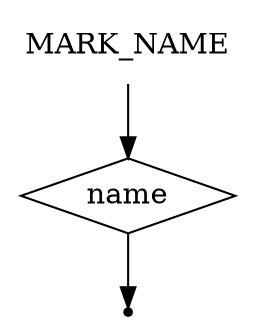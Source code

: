 digraph MARK_NAME {
    start [label=MARK_NAME shape=plaintext]
    term_name [label=name shape=diamond]
    end [label="" shape=point]
    start -> term_name
    term_name -> end
}